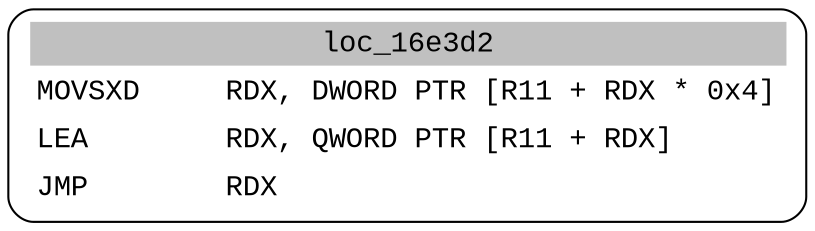digraph asm_graph {
1941 [
shape="Mrecord" fontname="Courier New"label =<<table border="0" cellborder="0" cellpadding="3"><tr><td align="center" colspan="2" bgcolor="grey">loc_16e3d2</td></tr><tr><td align="left">MOVSXD     RDX, DWORD PTR [R11 + RDX * 0x4]</td></tr><tr><td align="left">LEA        RDX, QWORD PTR [R11 + RDX]</td></tr><tr><td align="left">JMP        RDX</td></tr></table>> ];
}